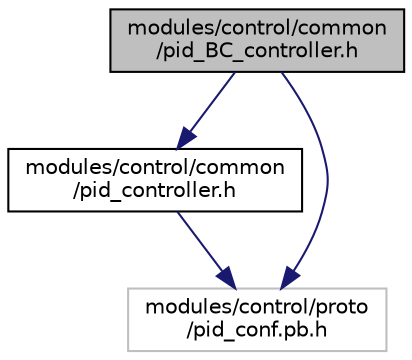 digraph "modules/control/common/pid_BC_controller.h"
{
  edge [fontname="Helvetica",fontsize="10",labelfontname="Helvetica",labelfontsize="10"];
  node [fontname="Helvetica",fontsize="10",shape=record];
  Node1 [label="modules/control/common\l/pid_BC_controller.h",height=0.2,width=0.4,color="black", fillcolor="grey75", style="filled" fontcolor="black"];
  Node1 -> Node2 [color="midnightblue",fontsize="10",style="solid",fontname="Helvetica"];
  Node2 [label="modules/control/common\l/pid_controller.h",height=0.2,width=0.4,color="black", fillcolor="white", style="filled",URL="$pid__controller_8h.html",tooltip="Defines the PIDBCController class. "];
  Node2 -> Node3 [color="midnightblue",fontsize="10",style="solid",fontname="Helvetica"];
  Node3 [label="modules/control/proto\l/pid_conf.pb.h",height=0.2,width=0.4,color="grey75", fillcolor="white", style="filled"];
  Node1 -> Node3 [color="midnightblue",fontsize="10",style="solid",fontname="Helvetica"];
}
